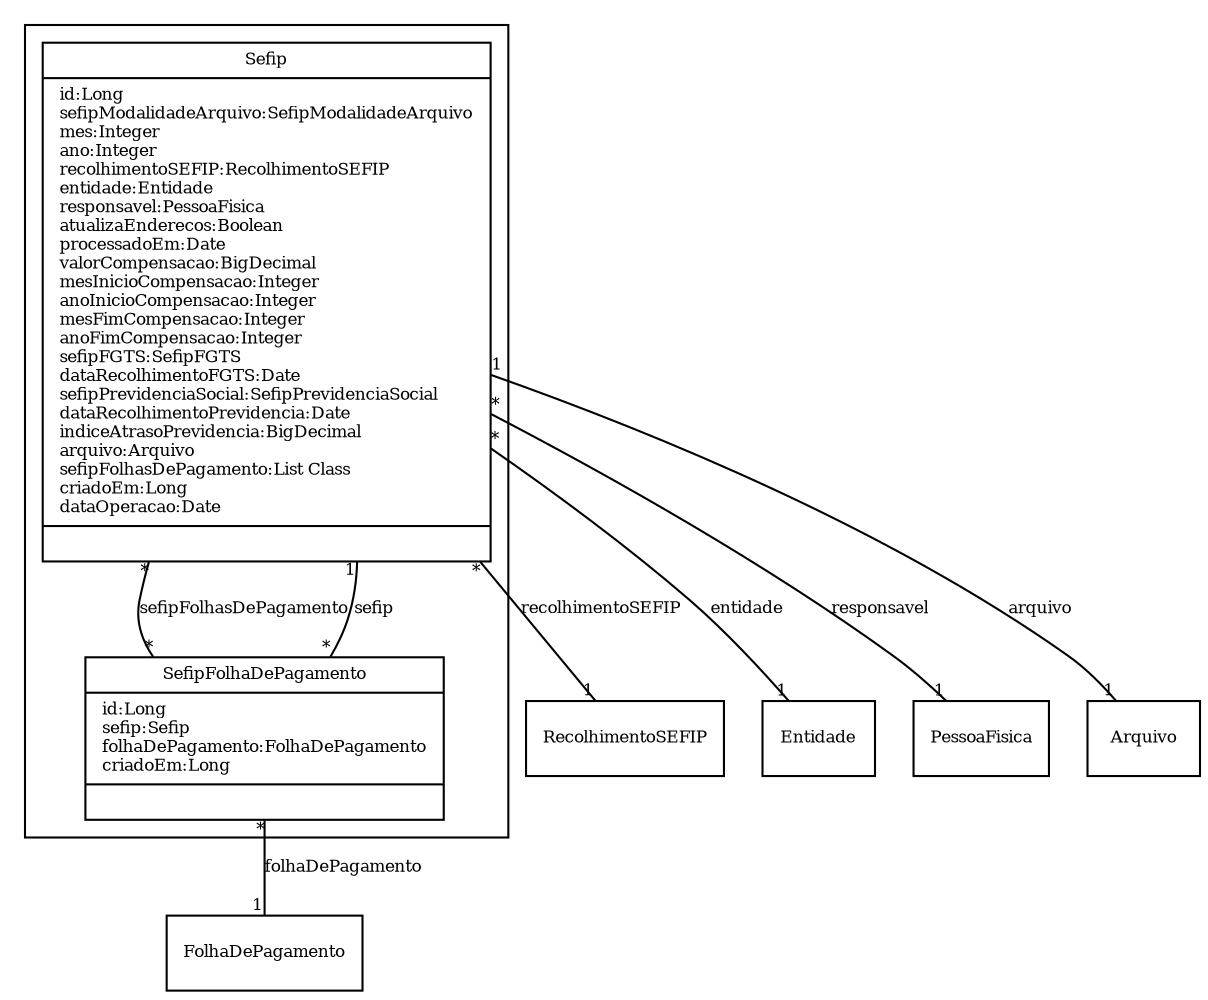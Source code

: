 digraph G{
fontname = "Times-Roman"
fontsize = 8

node [
        fontname = "Times-Roman"
        fontsize = 8
        shape = "record"
]

edge [
        fontname = "Times-Roman"
        fontsize = 8
]

subgraph clusterGERAR_ARQUIVO_SEFIP
{
Sefip [label = "{Sefip|id:Long\lsefipModalidadeArquivo:SefipModalidadeArquivo\lmes:Integer\lano:Integer\lrecolhimentoSEFIP:RecolhimentoSEFIP\lentidade:Entidade\lresponsavel:PessoaFisica\latualizaEnderecos:Boolean\lprocessadoEm:Date\lvalorCompensacao:BigDecimal\lmesInicioCompensacao:Integer\lanoInicioCompensacao:Integer\lmesFimCompensacao:Integer\lanoFimCompensacao:Integer\lsefipFGTS:SefipFGTS\ldataRecolhimentoFGTS:Date\lsefipPrevidenciaSocial:SefipPrevidenciaSocial\ldataRecolhimentoPrevidencia:Date\lindiceAtrasoPrevidencia:BigDecimal\larquivo:Arquivo\lsefipFolhasDePagamento:List Class\lcriadoEm:Long\ldataOperacao:Date\l|\l}"]
SefipFolhaDePagamento [label = "{SefipFolhaDePagamento|id:Long\lsefip:Sefip\lfolhaDePagamento:FolhaDePagamento\lcriadoEm:Long\l|\l}"]
}
edge [arrowhead = "none" headlabel = "1" taillabel = "*"] Sefip -> RecolhimentoSEFIP [label = "recolhimentoSEFIP"]
edge [arrowhead = "none" headlabel = "1" taillabel = "*"] Sefip -> Entidade [label = "entidade"]
edge [arrowhead = "none" headlabel = "1" taillabel = "*"] Sefip -> PessoaFisica [label = "responsavel"]
edge [arrowhead = "none" headlabel = "1" taillabel = "1"] Sefip -> Arquivo [label = "arquivo"]
edge [arrowhead = "none" headlabel = "*" taillabel = "*"] Sefip -> SefipFolhaDePagamento [label = "sefipFolhasDePagamento"]
edge [arrowhead = "none" headlabel = "1" taillabel = "*"] SefipFolhaDePagamento -> Sefip [label = "sefip"]
edge [arrowhead = "none" headlabel = "1" taillabel = "*"] SefipFolhaDePagamento -> FolhaDePagamento [label = "folhaDePagamento"]
}

